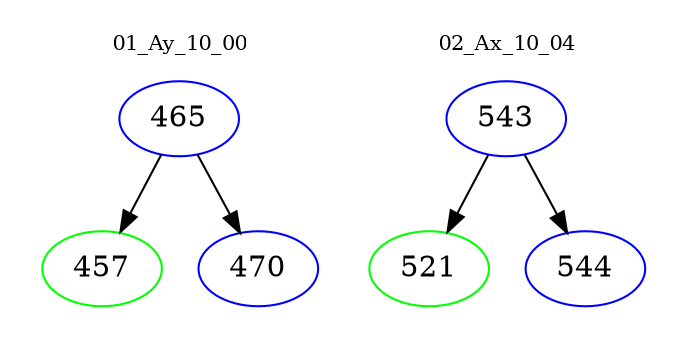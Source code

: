 digraph{
subgraph cluster_0 {
color = white
label = "01_Ay_10_00";
fontsize=10;
T0_465 [label="465", color="blue"]
T0_465 -> T0_457 [color="black"]
T0_457 [label="457", color="green"]
T0_465 -> T0_470 [color="black"]
T0_470 [label="470", color="blue"]
}
subgraph cluster_1 {
color = white
label = "02_Ax_10_04";
fontsize=10;
T1_543 [label="543", color="blue"]
T1_543 -> T1_521 [color="black"]
T1_521 [label="521", color="green"]
T1_543 -> T1_544 [color="black"]
T1_544 [label="544", color="blue"]
}
}
